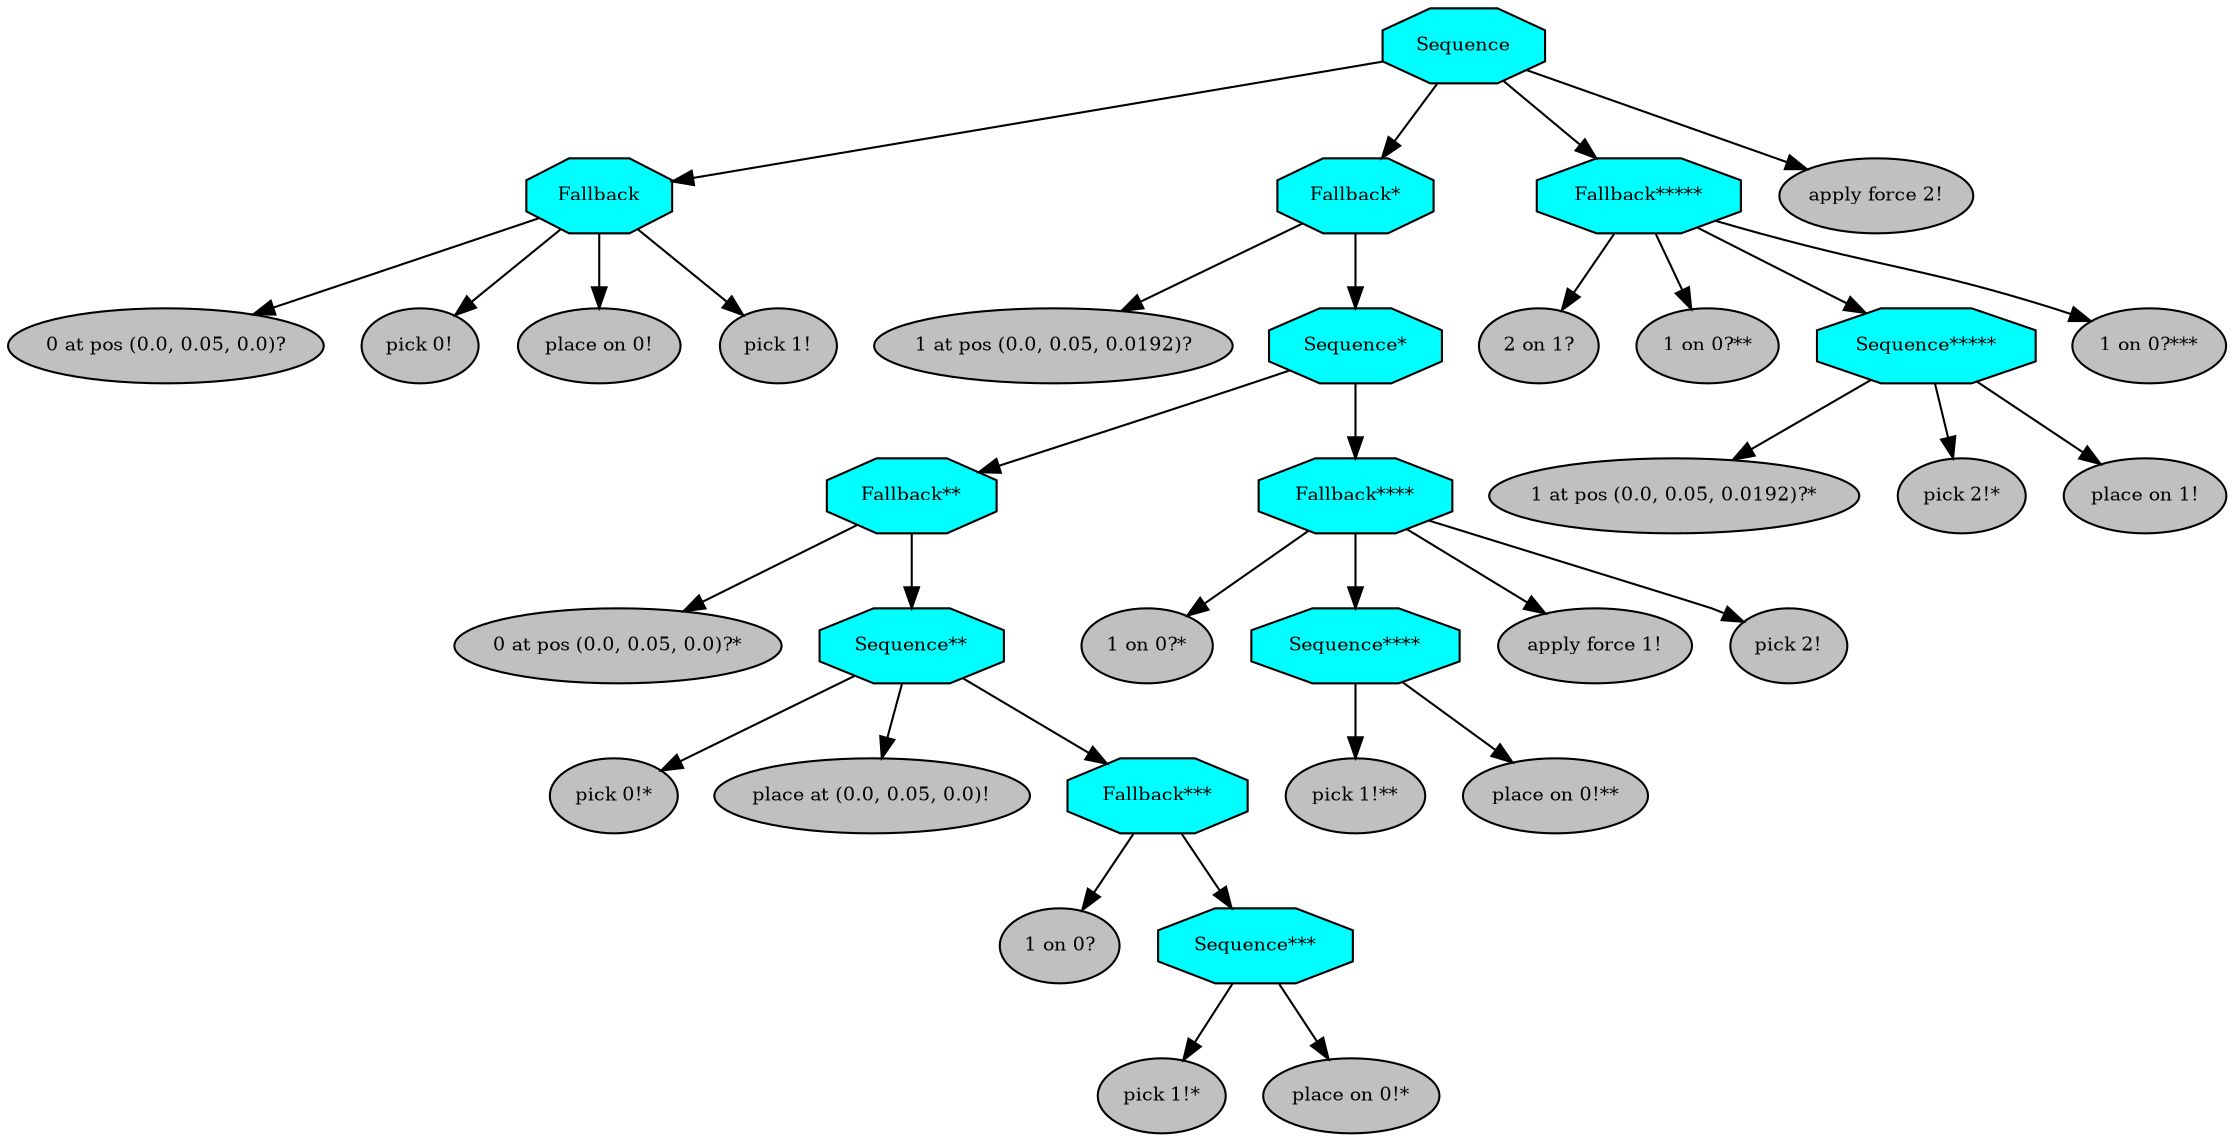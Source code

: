 digraph pastafarianism {
ordering=out;
graph [fontname="times-roman"];
node [fontname="times-roman"];
edge [fontname="times-roman"];
Sequence [fillcolor=cyan, fontcolor=black, fontsize=9, label=Sequence, shape=octagon, style=filled];
Fallback [fillcolor=cyan, fontcolor=black, fontsize=9, label=Fallback, shape=octagon, style=filled];
Sequence -> Fallback;
"0 at pos (0.0, 0.05, 0.0)?" [fillcolor=gray, fontcolor=black, fontsize=9, label="0 at pos (0.0, 0.05, 0.0)?", shape=ellipse, style=filled];
Fallback -> "0 at pos (0.0, 0.05, 0.0)?";
"pick 0!" [fillcolor=gray, fontcolor=black, fontsize=9, label="pick 0!", shape=ellipse, style=filled];
Fallback -> "pick 0!";
"place on 0!" [fillcolor=gray, fontcolor=black, fontsize=9, label="place on 0!", shape=ellipse, style=filled];
Fallback -> "place on 0!";
"pick 1!" [fillcolor=gray, fontcolor=black, fontsize=9, label="pick 1!", shape=ellipse, style=filled];
Fallback -> "pick 1!";
"Fallback*" [fillcolor=cyan, fontcolor=black, fontsize=9, label="Fallback*", shape=octagon, style=filled];
Sequence -> "Fallback*";
"1 at pos (0.0, 0.05, 0.0192)?" [fillcolor=gray, fontcolor=black, fontsize=9, label="1 at pos (0.0, 0.05, 0.0192)?", shape=ellipse, style=filled];
"Fallback*" -> "1 at pos (0.0, 0.05, 0.0192)?";
"Sequence*" [fillcolor=cyan, fontcolor=black, fontsize=9, label="Sequence*", shape=octagon, style=filled];
"Fallback*" -> "Sequence*";
"Fallback**" [fillcolor=cyan, fontcolor=black, fontsize=9, label="Fallback**", shape=octagon, style=filled];
"Sequence*" -> "Fallback**";
"0 at pos (0.0, 0.05, 0.0)?*" [fillcolor=gray, fontcolor=black, fontsize=9, label="0 at pos (0.0, 0.05, 0.0)?*", shape=ellipse, style=filled];
"Fallback**" -> "0 at pos (0.0, 0.05, 0.0)?*";
"Sequence**" [fillcolor=cyan, fontcolor=black, fontsize=9, label="Sequence**", shape=octagon, style=filled];
"Fallback**" -> "Sequence**";
"pick 0!*" [fillcolor=gray, fontcolor=black, fontsize=9, label="pick 0!*", shape=ellipse, style=filled];
"Sequence**" -> "pick 0!*";
"place at (0.0, 0.05, 0.0)!" [fillcolor=gray, fontcolor=black, fontsize=9, label="place at (0.0, 0.05, 0.0)!", shape=ellipse, style=filled];
"Sequence**" -> "place at (0.0, 0.05, 0.0)!";
"Fallback***" [fillcolor=cyan, fontcolor=black, fontsize=9, label="Fallback***", shape=octagon, style=filled];
"Sequence**" -> "Fallback***";
"1 on 0?" [fillcolor=gray, fontcolor=black, fontsize=9, label="1 on 0?", shape=ellipse, style=filled];
"Fallback***" -> "1 on 0?";
"Sequence***" [fillcolor=cyan, fontcolor=black, fontsize=9, label="Sequence***", shape=octagon, style=filled];
"Fallback***" -> "Sequence***";
"pick 1!*" [fillcolor=gray, fontcolor=black, fontsize=9, label="pick 1!*", shape=ellipse, style=filled];
"Sequence***" -> "pick 1!*";
"place on 0!*" [fillcolor=gray, fontcolor=black, fontsize=9, label="place on 0!*", shape=ellipse, style=filled];
"Sequence***" -> "place on 0!*";
"Fallback****" [fillcolor=cyan, fontcolor=black, fontsize=9, label="Fallback****", shape=octagon, style=filled];
"Sequence*" -> "Fallback****";
"1 on 0?*" [fillcolor=gray, fontcolor=black, fontsize=9, label="1 on 0?*", shape=ellipse, style=filled];
"Fallback****" -> "1 on 0?*";
"Sequence****" [fillcolor=cyan, fontcolor=black, fontsize=9, label="Sequence****", shape=octagon, style=filled];
"Fallback****" -> "Sequence****";
"pick 1!**" [fillcolor=gray, fontcolor=black, fontsize=9, label="pick 1!**", shape=ellipse, style=filled];
"Sequence****" -> "pick 1!**";
"place on 0!**" [fillcolor=gray, fontcolor=black, fontsize=9, label="place on 0!**", shape=ellipse, style=filled];
"Sequence****" -> "place on 0!**";
"apply force 1!" [fillcolor=gray, fontcolor=black, fontsize=9, label="apply force 1!", shape=ellipse, style=filled];
"Fallback****" -> "apply force 1!";
"pick 2!" [fillcolor=gray, fontcolor=black, fontsize=9, label="pick 2!", shape=ellipse, style=filled];
"Fallback****" -> "pick 2!";
"Fallback*****" [fillcolor=cyan, fontcolor=black, fontsize=9, label="Fallback*****", shape=octagon, style=filled];
Sequence -> "Fallback*****";
"2 on 1?" [fillcolor=gray, fontcolor=black, fontsize=9, label="2 on 1?", shape=ellipse, style=filled];
"Fallback*****" -> "2 on 1?";
"1 on 0?**" [fillcolor=gray, fontcolor=black, fontsize=9, label="1 on 0?**", shape=ellipse, style=filled];
"Fallback*****" -> "1 on 0?**";
"Sequence*****" [fillcolor=cyan, fontcolor=black, fontsize=9, label="Sequence*****", shape=octagon, style=filled];
"Fallback*****" -> "Sequence*****";
"1 at pos (0.0, 0.05, 0.0192)?*" [fillcolor=gray, fontcolor=black, fontsize=9, label="1 at pos (0.0, 0.05, 0.0192)?*", shape=ellipse, style=filled];
"Sequence*****" -> "1 at pos (0.0, 0.05, 0.0192)?*";
"pick 2!*" [fillcolor=gray, fontcolor=black, fontsize=9, label="pick 2!*", shape=ellipse, style=filled];
"Sequence*****" -> "pick 2!*";
"place on 1!" [fillcolor=gray, fontcolor=black, fontsize=9, label="place on 1!", shape=ellipse, style=filled];
"Sequence*****" -> "place on 1!";
"1 on 0?***" [fillcolor=gray, fontcolor=black, fontsize=9, label="1 on 0?***", shape=ellipse, style=filled];
"Fallback*****" -> "1 on 0?***";
"apply force 2!" [fillcolor=gray, fontcolor=black, fontsize=9, label="apply force 2!", shape=ellipse, style=filled];
Sequence -> "apply force 2!";
}
